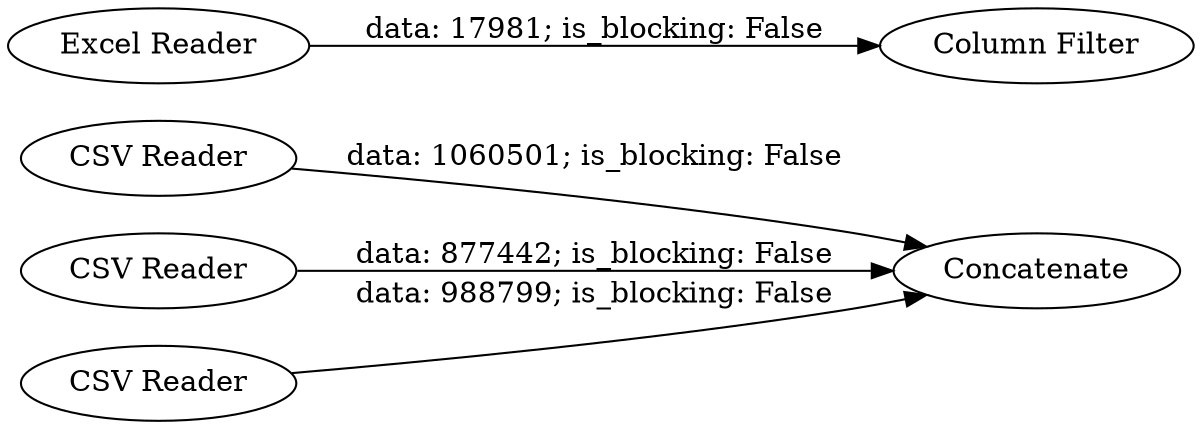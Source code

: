 digraph {
	"1516592866500293962_5" [label="CSV Reader"]
	"1516592866500293962_1" [label="Excel Reader"]
	"1516592866500293962_2" [label="Column Filter"]
	"1516592866500293962_4" [label=Concatenate]
	"1516592866500293962_6" [label="CSV Reader"]
	"1516592866500293962_3" [label="CSV Reader"]
	"1516592866500293962_1" -> "1516592866500293962_2" [label="data: 17981; is_blocking: False"]
	"1516592866500293962_5" -> "1516592866500293962_4" [label="data: 1060501; is_blocking: False"]
	"1516592866500293962_3" -> "1516592866500293962_4" [label="data: 988799; is_blocking: False"]
	"1516592866500293962_6" -> "1516592866500293962_4" [label="data: 877442; is_blocking: False"]
	rankdir=LR
}
